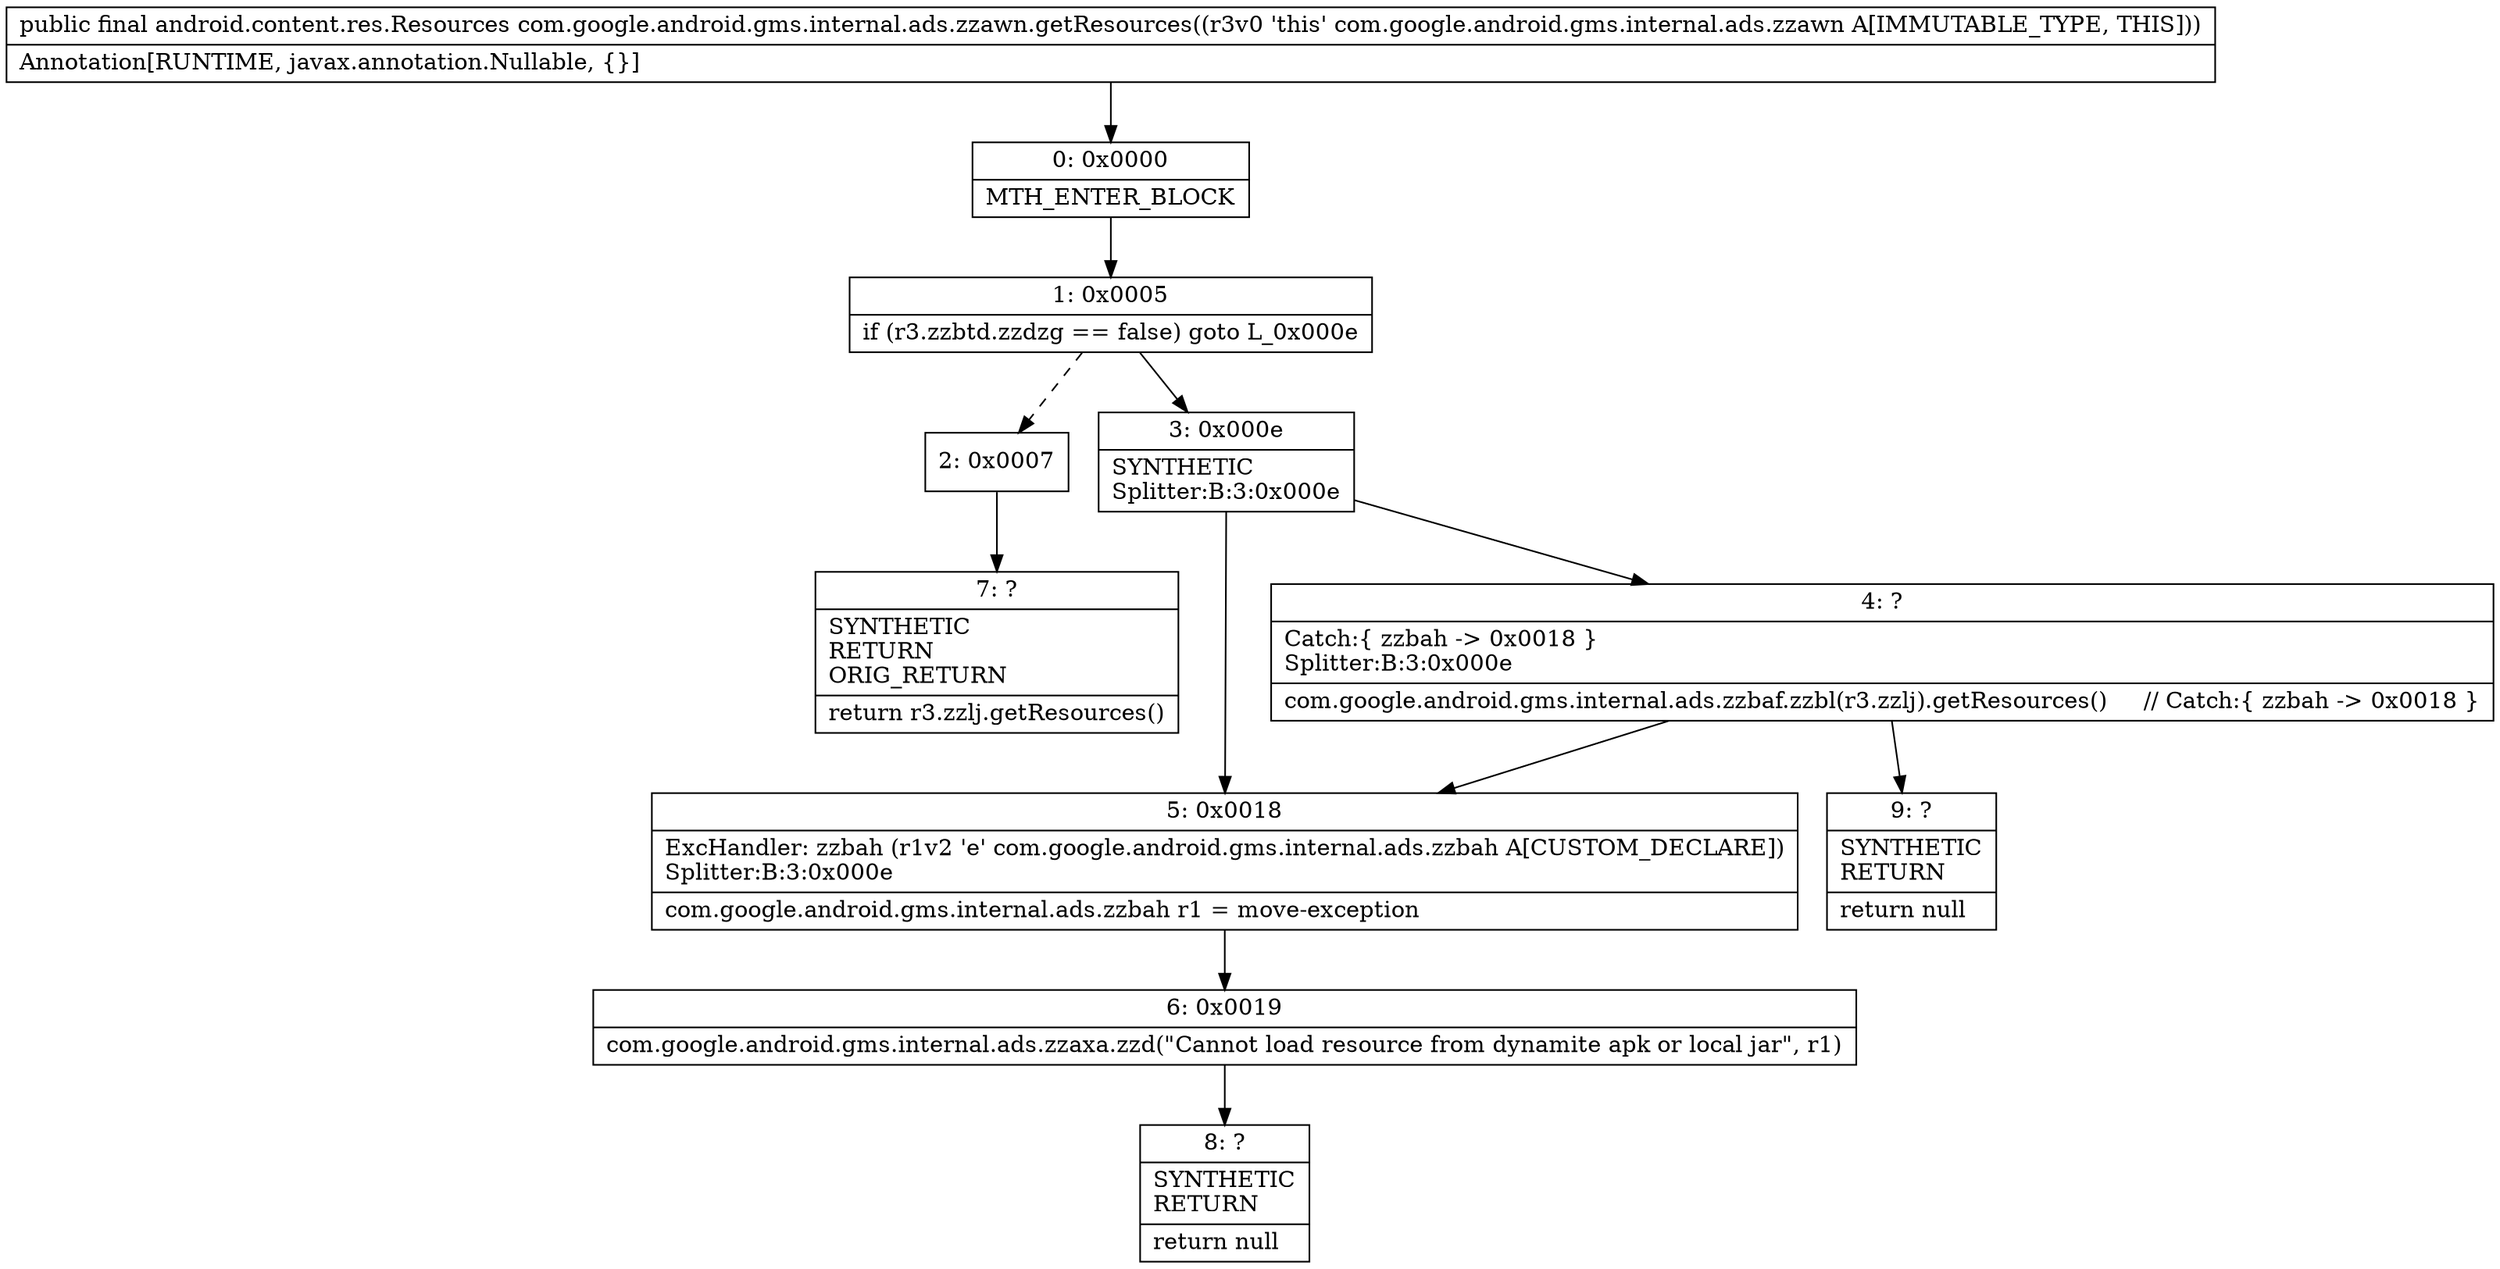digraph "CFG forcom.google.android.gms.internal.ads.zzawn.getResources()Landroid\/content\/res\/Resources;" {
Node_0 [shape=record,label="{0\:\ 0x0000|MTH_ENTER_BLOCK\l}"];
Node_1 [shape=record,label="{1\:\ 0x0005|if (r3.zzbtd.zzdzg == false) goto L_0x000e\l}"];
Node_2 [shape=record,label="{2\:\ 0x0007}"];
Node_3 [shape=record,label="{3\:\ 0x000e|SYNTHETIC\lSplitter:B:3:0x000e\l}"];
Node_4 [shape=record,label="{4\:\ ?|Catch:\{ zzbah \-\> 0x0018 \}\lSplitter:B:3:0x000e\l|com.google.android.gms.internal.ads.zzbaf.zzbl(r3.zzlj).getResources()     \/\/ Catch:\{ zzbah \-\> 0x0018 \}\l}"];
Node_5 [shape=record,label="{5\:\ 0x0018|ExcHandler: zzbah (r1v2 'e' com.google.android.gms.internal.ads.zzbah A[CUSTOM_DECLARE])\lSplitter:B:3:0x000e\l|com.google.android.gms.internal.ads.zzbah r1 = move\-exception\l}"];
Node_6 [shape=record,label="{6\:\ 0x0019|com.google.android.gms.internal.ads.zzaxa.zzd(\"Cannot load resource from dynamite apk or local jar\", r1)\l}"];
Node_7 [shape=record,label="{7\:\ ?|SYNTHETIC\lRETURN\lORIG_RETURN\l|return r3.zzlj.getResources()\l}"];
Node_8 [shape=record,label="{8\:\ ?|SYNTHETIC\lRETURN\l|return null\l}"];
Node_9 [shape=record,label="{9\:\ ?|SYNTHETIC\lRETURN\l|return null\l}"];
MethodNode[shape=record,label="{public final android.content.res.Resources com.google.android.gms.internal.ads.zzawn.getResources((r3v0 'this' com.google.android.gms.internal.ads.zzawn A[IMMUTABLE_TYPE, THIS]))  | Annotation[RUNTIME, javax.annotation.Nullable, \{\}]\l}"];
MethodNode -> Node_0;
Node_0 -> Node_1;
Node_1 -> Node_2[style=dashed];
Node_1 -> Node_3;
Node_2 -> Node_7;
Node_3 -> Node_4;
Node_3 -> Node_5;
Node_4 -> Node_5;
Node_4 -> Node_9;
Node_5 -> Node_6;
Node_6 -> Node_8;
}

